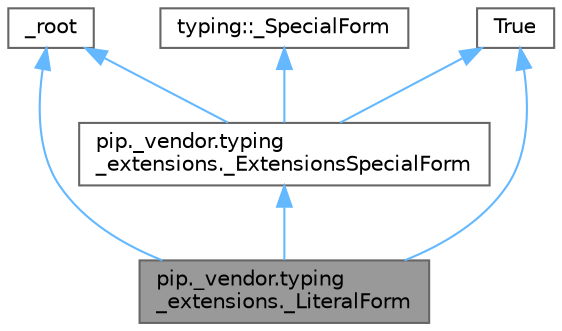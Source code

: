 digraph "pip._vendor.typing_extensions._LiteralForm"
{
 // LATEX_PDF_SIZE
  bgcolor="transparent";
  edge [fontname=Helvetica,fontsize=10,labelfontname=Helvetica,labelfontsize=10];
  node [fontname=Helvetica,fontsize=10,shape=box,height=0.2,width=0.4];
  Node1 [id="Node000001",label="pip._vendor.typing\l_extensions._LiteralForm",height=0.2,width=0.4,color="gray40", fillcolor="grey60", style="filled", fontcolor="black",tooltip=" "];
  Node2 -> Node1 [id="edge7_Node000001_Node000002",dir="back",color="steelblue1",style="solid",tooltip=" "];
  Node2 [id="Node000002",label="pip._vendor.typing\l_extensions._ExtensionsSpecialForm",height=0.2,width=0.4,color="gray40", fillcolor="white", style="filled",URL="$classpip_1_1__vendor_1_1typing__extensions_1_1__ExtensionsSpecialForm.html",tooltip=" "];
  Node3 -> Node2 [id="edge8_Node000002_Node000003",dir="back",color="steelblue1",style="solid",tooltip=" "];
  Node3 [id="Node000003",label="typing::_SpecialForm",height=0.2,width=0.4,color="gray40", fillcolor="white", style="filled",tooltip=" "];
  Node4 -> Node2 [id="edge9_Node000002_Node000004",dir="back",color="steelblue1",style="solid",tooltip=" "];
  Node4 [id="Node000004",label="_root",height=0.2,width=0.4,color="gray40", fillcolor="white", style="filled",tooltip=" "];
  Node5 -> Node2 [id="edge10_Node000002_Node000005",dir="back",color="steelblue1",style="solid",tooltip=" "];
  Node5 [id="Node000005",label="True",height=0.2,width=0.4,color="gray40", fillcolor="white", style="filled",tooltip=" "];
  Node4 -> Node1 [id="edge11_Node000001_Node000004",dir="back",color="steelblue1",style="solid",tooltip=" "];
  Node5 -> Node1 [id="edge12_Node000001_Node000005",dir="back",color="steelblue1",style="solid",tooltip=" "];
}
